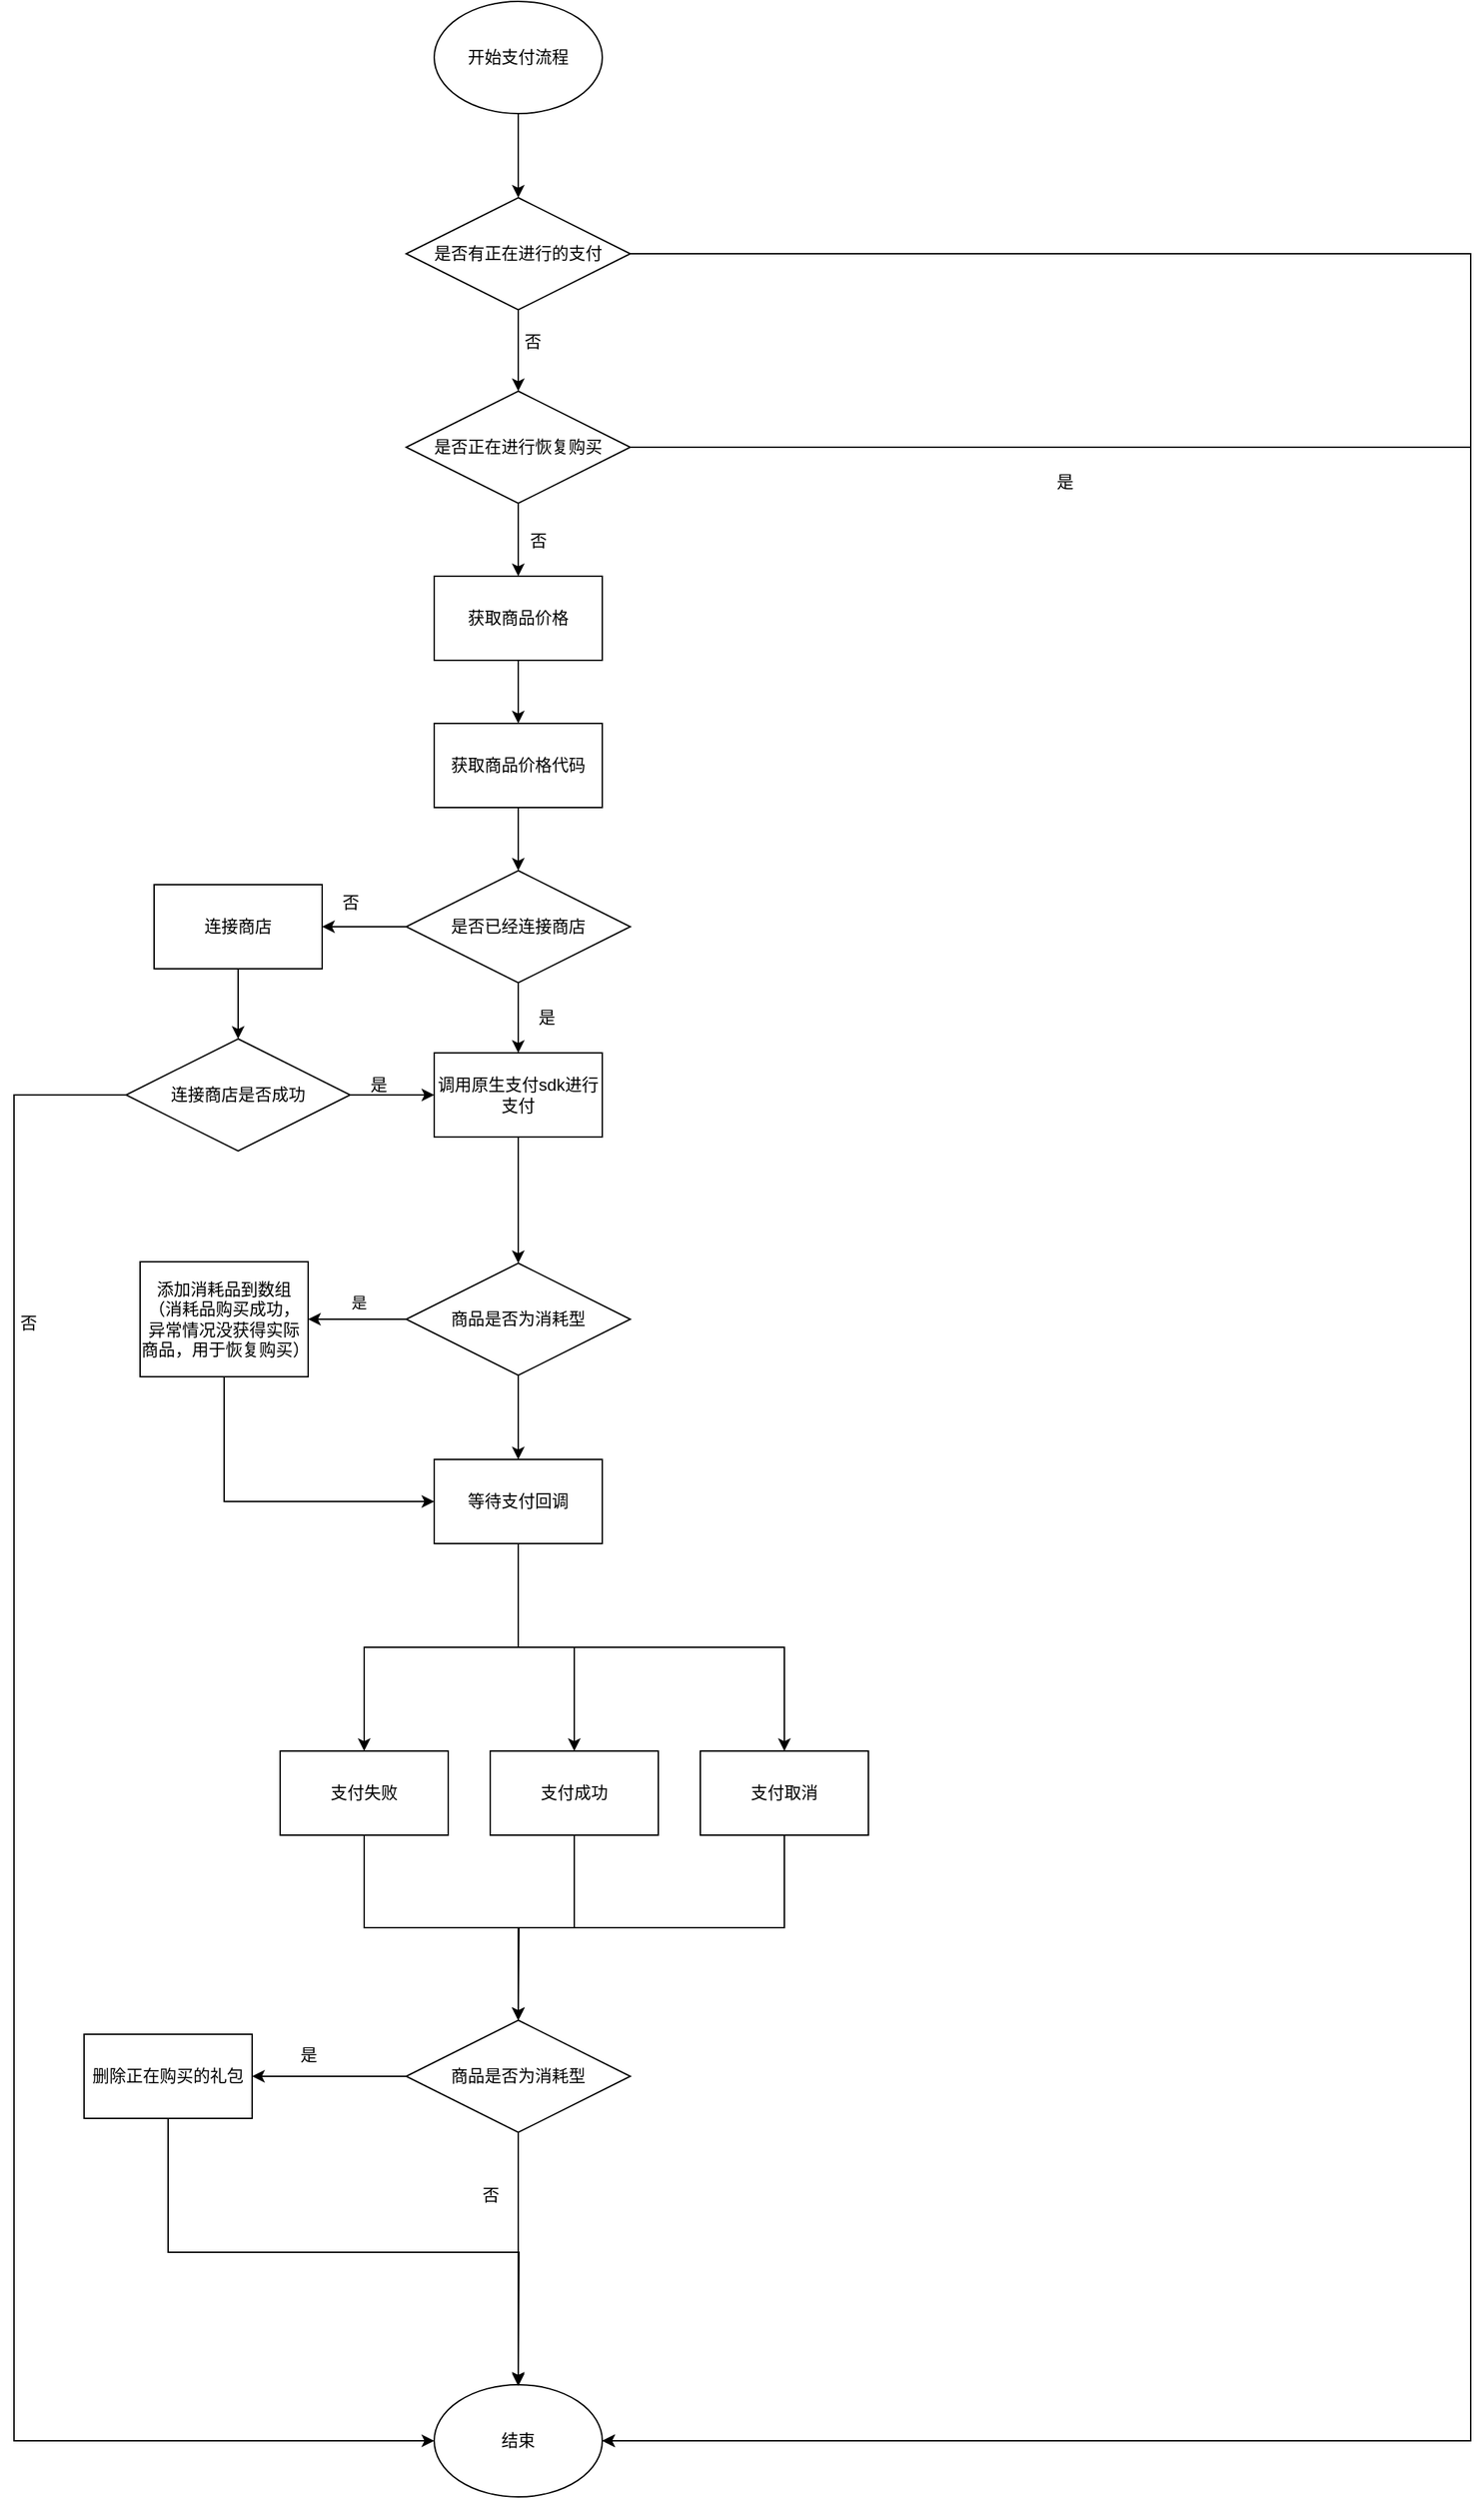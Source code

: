 <mxfile version="25.0.1">
  <diagram id="C5RBs43oDa-KdzZeNtuy" name="Page-1">
    <mxGraphModel dx="1434" dy="738" grid="1" gridSize="10" guides="1" tooltips="1" connect="1" arrows="1" fold="1" page="1" pageScale="1" pageWidth="827" pageHeight="1169" math="0" shadow="0">
      <root>
        <mxCell id="WIyWlLk6GJQsqaUBKTNV-0" />
        <mxCell id="WIyWlLk6GJQsqaUBKTNV-1" parent="WIyWlLk6GJQsqaUBKTNV-0" />
        <mxCell id="BqznvouL7BfpSOCFibUr-3" value="" style="edgeStyle=orthogonalEdgeStyle;rounded=0;orthogonalLoop=1;jettySize=auto;html=1;" parent="WIyWlLk6GJQsqaUBKTNV-1" source="BqznvouL7BfpSOCFibUr-0" target="BqznvouL7BfpSOCFibUr-2" edge="1">
          <mxGeometry relative="1" as="geometry" />
        </mxCell>
        <mxCell id="BqznvouL7BfpSOCFibUr-0" value="开始支付流程" style="ellipse;whiteSpace=wrap;html=1;" parent="WIyWlLk6GJQsqaUBKTNV-1" vertex="1">
          <mxGeometry x="340" y="10" width="120" height="80" as="geometry" />
        </mxCell>
        <mxCell id="BqznvouL7BfpSOCFibUr-1" value="结束" style="ellipse;whiteSpace=wrap;html=1;" parent="WIyWlLk6GJQsqaUBKTNV-1" vertex="1">
          <mxGeometry x="340" y="1710" width="120" height="80" as="geometry" />
        </mxCell>
        <mxCell id="BqznvouL7BfpSOCFibUr-7" style="edgeStyle=orthogonalEdgeStyle;rounded=0;orthogonalLoop=1;jettySize=auto;html=1;exitX=1;exitY=0.5;exitDx=0;exitDy=0;entryX=1;entryY=0.5;entryDx=0;entryDy=0;" parent="WIyWlLk6GJQsqaUBKTNV-1" source="BqznvouL7BfpSOCFibUr-2" target="BqznvouL7BfpSOCFibUr-1" edge="1">
          <mxGeometry relative="1" as="geometry">
            <Array as="points">
              <mxPoint x="1080" y="190" />
              <mxPoint x="1080" y="1750" />
            </Array>
          </mxGeometry>
        </mxCell>
        <mxCell id="BqznvouL7BfpSOCFibUr-10" value="" style="edgeStyle=orthogonalEdgeStyle;rounded=0;orthogonalLoop=1;jettySize=auto;html=1;" parent="WIyWlLk6GJQsqaUBKTNV-1" source="BqznvouL7BfpSOCFibUr-2" target="BqznvouL7BfpSOCFibUr-9" edge="1">
          <mxGeometry relative="1" as="geometry" />
        </mxCell>
        <mxCell id="BqznvouL7BfpSOCFibUr-2" value="是否有正在进行的支付" style="rhombus;whiteSpace=wrap;html=1;" parent="WIyWlLk6GJQsqaUBKTNV-1" vertex="1">
          <mxGeometry x="320" y="150" width="160" height="80" as="geometry" />
        </mxCell>
        <mxCell id="BqznvouL7BfpSOCFibUr-8" value="是" style="text;html=1;align=center;verticalAlign=middle;resizable=0;points=[];autosize=1;strokeColor=none;fillColor=none;" parent="WIyWlLk6GJQsqaUBKTNV-1" vertex="1">
          <mxGeometry x="770" y="338" width="40" height="30" as="geometry" />
        </mxCell>
        <mxCell id="BqznvouL7BfpSOCFibUr-12" style="edgeStyle=orthogonalEdgeStyle;rounded=0;orthogonalLoop=1;jettySize=auto;html=1;exitX=1;exitY=0.5;exitDx=0;exitDy=0;entryX=1;entryY=0.5;entryDx=0;entryDy=0;" parent="WIyWlLk6GJQsqaUBKTNV-1" source="BqznvouL7BfpSOCFibUr-9" target="BqznvouL7BfpSOCFibUr-1" edge="1">
          <mxGeometry relative="1" as="geometry">
            <Array as="points">
              <mxPoint x="1080" y="328" />
              <mxPoint x="1080" y="1750" />
            </Array>
          </mxGeometry>
        </mxCell>
        <mxCell id="BqznvouL7BfpSOCFibUr-14" value="" style="edgeStyle=orthogonalEdgeStyle;rounded=0;orthogonalLoop=1;jettySize=auto;html=1;" parent="WIyWlLk6GJQsqaUBKTNV-1" source="BqznvouL7BfpSOCFibUr-9" target="BqznvouL7BfpSOCFibUr-13" edge="1">
          <mxGeometry relative="1" as="geometry" />
        </mxCell>
        <mxCell id="BqznvouL7BfpSOCFibUr-9" value="是否正在进行恢复购买" style="rhombus;whiteSpace=wrap;html=1;" parent="WIyWlLk6GJQsqaUBKTNV-1" vertex="1">
          <mxGeometry x="320" y="288" width="160" height="80" as="geometry" />
        </mxCell>
        <mxCell id="BqznvouL7BfpSOCFibUr-11" value="否" style="text;html=1;align=center;verticalAlign=middle;resizable=0;points=[];autosize=1;strokeColor=none;fillColor=none;" parent="WIyWlLk6GJQsqaUBKTNV-1" vertex="1">
          <mxGeometry x="390" y="238" width="40" height="30" as="geometry" />
        </mxCell>
        <mxCell id="BqznvouL7BfpSOCFibUr-17" value="" style="edgeStyle=orthogonalEdgeStyle;rounded=0;orthogonalLoop=1;jettySize=auto;html=1;" parent="WIyWlLk6GJQsqaUBKTNV-1" source="BqznvouL7BfpSOCFibUr-13" target="BqznvouL7BfpSOCFibUr-16" edge="1">
          <mxGeometry relative="1" as="geometry" />
        </mxCell>
        <mxCell id="BqznvouL7BfpSOCFibUr-13" value="获取商品价格" style="rounded=0;whiteSpace=wrap;html=1;" parent="WIyWlLk6GJQsqaUBKTNV-1" vertex="1">
          <mxGeometry x="340" y="420" width="120" height="60" as="geometry" />
        </mxCell>
        <mxCell id="BqznvouL7BfpSOCFibUr-15" value="否" style="text;html=1;align=center;verticalAlign=middle;resizable=0;points=[];autosize=1;strokeColor=none;fillColor=none;" parent="WIyWlLk6GJQsqaUBKTNV-1" vertex="1">
          <mxGeometry x="394" y="380" width="40" height="30" as="geometry" />
        </mxCell>
        <mxCell id="BqznvouL7BfpSOCFibUr-19" value="" style="edgeStyle=orthogonalEdgeStyle;rounded=0;orthogonalLoop=1;jettySize=auto;html=1;" parent="WIyWlLk6GJQsqaUBKTNV-1" source="BqznvouL7BfpSOCFibUr-16" target="BqznvouL7BfpSOCFibUr-18" edge="1">
          <mxGeometry relative="1" as="geometry" />
        </mxCell>
        <mxCell id="BqznvouL7BfpSOCFibUr-16" value="获取商品价格代码" style="rounded=0;whiteSpace=wrap;html=1;" parent="WIyWlLk6GJQsqaUBKTNV-1" vertex="1">
          <mxGeometry x="340" y="525" width="120" height="60" as="geometry" />
        </mxCell>
        <mxCell id="BqznvouL7BfpSOCFibUr-21" value="" style="edgeStyle=orthogonalEdgeStyle;rounded=0;orthogonalLoop=1;jettySize=auto;html=1;" parent="WIyWlLk6GJQsqaUBKTNV-1" source="BqznvouL7BfpSOCFibUr-18" target="BqznvouL7BfpSOCFibUr-20" edge="1">
          <mxGeometry relative="1" as="geometry" />
        </mxCell>
        <mxCell id="HXPn7hP9SF6cO5e2TUGv-11" value="" style="edgeStyle=orthogonalEdgeStyle;rounded=0;orthogonalLoop=1;jettySize=auto;html=1;" edge="1" parent="WIyWlLk6GJQsqaUBKTNV-1" source="BqznvouL7BfpSOCFibUr-18" target="HXPn7hP9SF6cO5e2TUGv-8">
          <mxGeometry relative="1" as="geometry" />
        </mxCell>
        <mxCell id="BqznvouL7BfpSOCFibUr-18" value="是否已经连接商店" style="rhombus;whiteSpace=wrap;html=1;" parent="WIyWlLk6GJQsqaUBKTNV-1" vertex="1">
          <mxGeometry x="320" y="630" width="160" height="80" as="geometry" />
        </mxCell>
        <mxCell id="BqznvouL7BfpSOCFibUr-24" value="" style="edgeStyle=orthogonalEdgeStyle;rounded=0;orthogonalLoop=1;jettySize=auto;html=1;" parent="WIyWlLk6GJQsqaUBKTNV-1" source="BqznvouL7BfpSOCFibUr-20" target="BqznvouL7BfpSOCFibUr-22" edge="1">
          <mxGeometry relative="1" as="geometry" />
        </mxCell>
        <mxCell id="BqznvouL7BfpSOCFibUr-20" value="连接商店" style="rounded=0;whiteSpace=wrap;html=1;" parent="WIyWlLk6GJQsqaUBKTNV-1" vertex="1">
          <mxGeometry x="140" y="640" width="120" height="60" as="geometry" />
        </mxCell>
        <mxCell id="BqznvouL7BfpSOCFibUr-25" style="edgeStyle=orthogonalEdgeStyle;rounded=0;orthogonalLoop=1;jettySize=auto;html=1;exitX=0;exitY=0.5;exitDx=0;exitDy=0;entryX=0;entryY=0.5;entryDx=0;entryDy=0;" parent="WIyWlLk6GJQsqaUBKTNV-1" source="BqznvouL7BfpSOCFibUr-22" target="BqznvouL7BfpSOCFibUr-1" edge="1">
          <mxGeometry relative="1" as="geometry">
            <Array as="points">
              <mxPoint x="40" y="790" />
              <mxPoint x="40" y="1750" />
            </Array>
          </mxGeometry>
        </mxCell>
        <mxCell id="HXPn7hP9SF6cO5e2TUGv-9" value="" style="edgeStyle=orthogonalEdgeStyle;rounded=0;orthogonalLoop=1;jettySize=auto;html=1;" edge="1" parent="WIyWlLk6GJQsqaUBKTNV-1" source="BqznvouL7BfpSOCFibUr-22" target="HXPn7hP9SF6cO5e2TUGv-8">
          <mxGeometry relative="1" as="geometry" />
        </mxCell>
        <mxCell id="BqznvouL7BfpSOCFibUr-22" value="连接商店是否成功" style="rhombus;whiteSpace=wrap;html=1;" parent="WIyWlLk6GJQsqaUBKTNV-1" vertex="1">
          <mxGeometry x="120" y="750" width="160" height="80" as="geometry" />
        </mxCell>
        <mxCell id="BqznvouL7BfpSOCFibUr-26" value="否" style="text;html=1;align=center;verticalAlign=middle;resizable=0;points=[];autosize=1;strokeColor=none;fillColor=none;" parent="WIyWlLk6GJQsqaUBKTNV-1" vertex="1">
          <mxGeometry x="30" y="938" width="40" height="30" as="geometry" />
        </mxCell>
        <mxCell id="BqznvouL7BfpSOCFibUr-36" value="" style="edgeStyle=orthogonalEdgeStyle;rounded=0;orthogonalLoop=1;jettySize=auto;html=1;" parent="WIyWlLk6GJQsqaUBKTNV-1" source="BqznvouL7BfpSOCFibUr-32" target="BqznvouL7BfpSOCFibUr-35" edge="1">
          <mxGeometry relative="1" as="geometry" />
        </mxCell>
        <mxCell id="BqznvouL7BfpSOCFibUr-32" value="支付失败" style="rounded=0;whiteSpace=wrap;html=1;" parent="WIyWlLk6GJQsqaUBKTNV-1" vertex="1">
          <mxGeometry x="230" y="1258" width="120" height="60" as="geometry" />
        </mxCell>
        <mxCell id="BqznvouL7BfpSOCFibUr-43" value="" style="edgeStyle=orthogonalEdgeStyle;rounded=0;orthogonalLoop=1;jettySize=auto;html=1;" parent="WIyWlLk6GJQsqaUBKTNV-1" source="BqznvouL7BfpSOCFibUr-35" target="BqznvouL7BfpSOCFibUr-39" edge="1">
          <mxGeometry relative="1" as="geometry" />
        </mxCell>
        <mxCell id="BqznvouL7BfpSOCFibUr-44" style="edgeStyle=orthogonalEdgeStyle;rounded=0;orthogonalLoop=1;jettySize=auto;html=1;entryX=0.5;entryY=0;entryDx=0;entryDy=0;" parent="WIyWlLk6GJQsqaUBKTNV-1" source="BqznvouL7BfpSOCFibUr-35" target="BqznvouL7BfpSOCFibUr-1" edge="1">
          <mxGeometry relative="1" as="geometry" />
        </mxCell>
        <mxCell id="BqznvouL7BfpSOCFibUr-35" value="商品是否为消耗型" style="rhombus;whiteSpace=wrap;html=1;" parent="WIyWlLk6GJQsqaUBKTNV-1" vertex="1">
          <mxGeometry x="320" y="1450" width="160" height="80" as="geometry" />
        </mxCell>
        <mxCell id="BqznvouL7BfpSOCFibUr-38" value="否" style="text;html=1;align=center;verticalAlign=middle;resizable=0;points=[];autosize=1;strokeColor=none;fillColor=none;" parent="WIyWlLk6GJQsqaUBKTNV-1" vertex="1">
          <mxGeometry x="360" y="1560" width="40" height="30" as="geometry" />
        </mxCell>
        <mxCell id="BqznvouL7BfpSOCFibUr-45" style="edgeStyle=orthogonalEdgeStyle;rounded=0;orthogonalLoop=1;jettySize=auto;html=1;exitX=0.5;exitY=1;exitDx=0;exitDy=0;" parent="WIyWlLk6GJQsqaUBKTNV-1" source="BqznvouL7BfpSOCFibUr-39" edge="1">
          <mxGeometry relative="1" as="geometry">
            <mxPoint x="400" y="1711" as="targetPoint" />
          </mxGeometry>
        </mxCell>
        <mxCell id="BqznvouL7BfpSOCFibUr-39" value="删除正在购买的礼包" style="rounded=0;whiteSpace=wrap;html=1;" parent="WIyWlLk6GJQsqaUBKTNV-1" vertex="1">
          <mxGeometry x="90" y="1460" width="120" height="60" as="geometry" />
        </mxCell>
        <mxCell id="BqznvouL7BfpSOCFibUr-41" value="是" style="text;html=1;align=center;verticalAlign=middle;resizable=0;points=[];autosize=1;strokeColor=none;fillColor=none;" parent="WIyWlLk6GJQsqaUBKTNV-1" vertex="1">
          <mxGeometry x="230" y="1460" width="40" height="30" as="geometry" />
        </mxCell>
        <mxCell id="BqznvouL7BfpSOCFibUr-48" style="edgeStyle=orthogonalEdgeStyle;rounded=0;orthogonalLoop=1;jettySize=auto;html=1;exitX=0.5;exitY=1;exitDx=0;exitDy=0;entryX=0.5;entryY=0;entryDx=0;entryDy=0;" parent="WIyWlLk6GJQsqaUBKTNV-1" source="BqznvouL7BfpSOCFibUr-46" target="BqznvouL7BfpSOCFibUr-35" edge="1">
          <mxGeometry relative="1" as="geometry" />
        </mxCell>
        <mxCell id="BqznvouL7BfpSOCFibUr-46" value="支付成功" style="rounded=0;whiteSpace=wrap;html=1;" parent="WIyWlLk6GJQsqaUBKTNV-1" vertex="1">
          <mxGeometry x="380" y="1258" width="120" height="60" as="geometry" />
        </mxCell>
        <mxCell id="BqznvouL7BfpSOCFibUr-51" style="edgeStyle=orthogonalEdgeStyle;rounded=0;orthogonalLoop=1;jettySize=auto;html=1;exitX=0.5;exitY=1;exitDx=0;exitDy=0;" parent="WIyWlLk6GJQsqaUBKTNV-1" source="BqznvouL7BfpSOCFibUr-49" edge="1">
          <mxGeometry relative="1" as="geometry">
            <mxPoint x="400" y="1450" as="targetPoint" />
          </mxGeometry>
        </mxCell>
        <mxCell id="BqznvouL7BfpSOCFibUr-49" value="支付取消" style="rounded=0;whiteSpace=wrap;html=1;" parent="WIyWlLk6GJQsqaUBKTNV-1" vertex="1">
          <mxGeometry x="530" y="1258" width="120" height="60" as="geometry" />
        </mxCell>
        <mxCell id="HXPn7hP9SF6cO5e2TUGv-14" style="edgeStyle=orthogonalEdgeStyle;rounded=0;orthogonalLoop=1;jettySize=auto;html=1;exitX=0;exitY=0.5;exitDx=0;exitDy=0;entryX=1;entryY=0.5;entryDx=0;entryDy=0;" edge="1" parent="WIyWlLk6GJQsqaUBKTNV-1" source="HXPn7hP9SF6cO5e2TUGv-0" target="HXPn7hP9SF6cO5e2TUGv-6">
          <mxGeometry relative="1" as="geometry" />
        </mxCell>
        <mxCell id="HXPn7hP9SF6cO5e2TUGv-15" value="是" style="edgeLabel;html=1;align=center;verticalAlign=middle;resizable=0;points=[];" vertex="1" connectable="0" parent="HXPn7hP9SF6cO5e2TUGv-14">
          <mxGeometry x="-0.029" y="-5" relative="1" as="geometry">
            <mxPoint y="-7" as="offset" />
          </mxGeometry>
        </mxCell>
        <mxCell id="HXPn7hP9SF6cO5e2TUGv-18" value="" style="edgeStyle=orthogonalEdgeStyle;rounded=0;orthogonalLoop=1;jettySize=auto;html=1;" edge="1" parent="WIyWlLk6GJQsqaUBKTNV-1" source="HXPn7hP9SF6cO5e2TUGv-0" target="HXPn7hP9SF6cO5e2TUGv-17">
          <mxGeometry relative="1" as="geometry" />
        </mxCell>
        <mxCell id="HXPn7hP9SF6cO5e2TUGv-0" value="商品是否为消耗型" style="rhombus;whiteSpace=wrap;html=1;" vertex="1" parent="WIyWlLk6GJQsqaUBKTNV-1">
          <mxGeometry x="320" y="910" width="160" height="80" as="geometry" />
        </mxCell>
        <mxCell id="HXPn7hP9SF6cO5e2TUGv-3" value="否" style="text;html=1;align=center;verticalAlign=middle;resizable=0;points=[];autosize=1;strokeColor=none;fillColor=none;" vertex="1" parent="WIyWlLk6GJQsqaUBKTNV-1">
          <mxGeometry x="260" y="638" width="40" height="30" as="geometry" />
        </mxCell>
        <mxCell id="HXPn7hP9SF6cO5e2TUGv-16" style="edgeStyle=orthogonalEdgeStyle;rounded=0;orthogonalLoop=1;jettySize=auto;html=1;exitX=0.5;exitY=1;exitDx=0;exitDy=0;entryX=0;entryY=0.5;entryDx=0;entryDy=0;" edge="1" parent="WIyWlLk6GJQsqaUBKTNV-1" source="HXPn7hP9SF6cO5e2TUGv-6" target="HXPn7hP9SF6cO5e2TUGv-17">
          <mxGeometry relative="1" as="geometry">
            <mxPoint x="190" y="1080" as="targetPoint" />
          </mxGeometry>
        </mxCell>
        <mxCell id="HXPn7hP9SF6cO5e2TUGv-6" value="添加消耗品到数组（消耗品购买成功，异常情况没获得实际商品，用于恢复购买）" style="rounded=0;whiteSpace=wrap;html=1;" vertex="1" parent="WIyWlLk6GJQsqaUBKTNV-1">
          <mxGeometry x="130" y="909" width="120" height="82" as="geometry" />
        </mxCell>
        <mxCell id="HXPn7hP9SF6cO5e2TUGv-13" style="edgeStyle=orthogonalEdgeStyle;rounded=0;orthogonalLoop=1;jettySize=auto;html=1;exitX=0.5;exitY=1;exitDx=0;exitDy=0;entryX=0.5;entryY=0;entryDx=0;entryDy=0;" edge="1" parent="WIyWlLk6GJQsqaUBKTNV-1" source="HXPn7hP9SF6cO5e2TUGv-8" target="HXPn7hP9SF6cO5e2TUGv-0">
          <mxGeometry relative="1" as="geometry" />
        </mxCell>
        <mxCell id="HXPn7hP9SF6cO5e2TUGv-8" value="调用原生支付sdk进行支付" style="rounded=0;whiteSpace=wrap;html=1;" vertex="1" parent="WIyWlLk6GJQsqaUBKTNV-1">
          <mxGeometry x="340" y="760" width="120" height="60" as="geometry" />
        </mxCell>
        <mxCell id="HXPn7hP9SF6cO5e2TUGv-10" value="是" style="text;html=1;align=center;verticalAlign=middle;resizable=0;points=[];autosize=1;strokeColor=none;fillColor=none;" vertex="1" parent="WIyWlLk6GJQsqaUBKTNV-1">
          <mxGeometry x="280" y="768" width="40" height="30" as="geometry" />
        </mxCell>
        <mxCell id="HXPn7hP9SF6cO5e2TUGv-12" value="是" style="text;html=1;align=center;verticalAlign=middle;resizable=0;points=[];autosize=1;strokeColor=none;fillColor=none;" vertex="1" parent="WIyWlLk6GJQsqaUBKTNV-1">
          <mxGeometry x="400" y="720" width="40" height="30" as="geometry" />
        </mxCell>
        <mxCell id="HXPn7hP9SF6cO5e2TUGv-19" style="edgeStyle=orthogonalEdgeStyle;rounded=0;orthogonalLoop=1;jettySize=auto;html=1;exitX=0.5;exitY=1;exitDx=0;exitDy=0;" edge="1" parent="WIyWlLk6GJQsqaUBKTNV-1" source="HXPn7hP9SF6cO5e2TUGv-17" target="BqznvouL7BfpSOCFibUr-32">
          <mxGeometry relative="1" as="geometry" />
        </mxCell>
        <mxCell id="HXPn7hP9SF6cO5e2TUGv-20" style="edgeStyle=orthogonalEdgeStyle;rounded=0;orthogonalLoop=1;jettySize=auto;html=1;exitX=0.5;exitY=1;exitDx=0;exitDy=0;entryX=0.5;entryY=0;entryDx=0;entryDy=0;" edge="1" parent="WIyWlLk6GJQsqaUBKTNV-1" source="HXPn7hP9SF6cO5e2TUGv-17" target="BqznvouL7BfpSOCFibUr-46">
          <mxGeometry relative="1" as="geometry" />
        </mxCell>
        <mxCell id="HXPn7hP9SF6cO5e2TUGv-21" style="edgeStyle=orthogonalEdgeStyle;rounded=0;orthogonalLoop=1;jettySize=auto;html=1;exitX=0.5;exitY=1;exitDx=0;exitDy=0;" edge="1" parent="WIyWlLk6GJQsqaUBKTNV-1" source="HXPn7hP9SF6cO5e2TUGv-17" target="BqznvouL7BfpSOCFibUr-49">
          <mxGeometry relative="1" as="geometry" />
        </mxCell>
        <mxCell id="HXPn7hP9SF6cO5e2TUGv-17" value="等待支付回调" style="rounded=0;whiteSpace=wrap;html=1;" vertex="1" parent="WIyWlLk6GJQsqaUBKTNV-1">
          <mxGeometry x="340" y="1050" width="120" height="60" as="geometry" />
        </mxCell>
      </root>
    </mxGraphModel>
  </diagram>
</mxfile>
